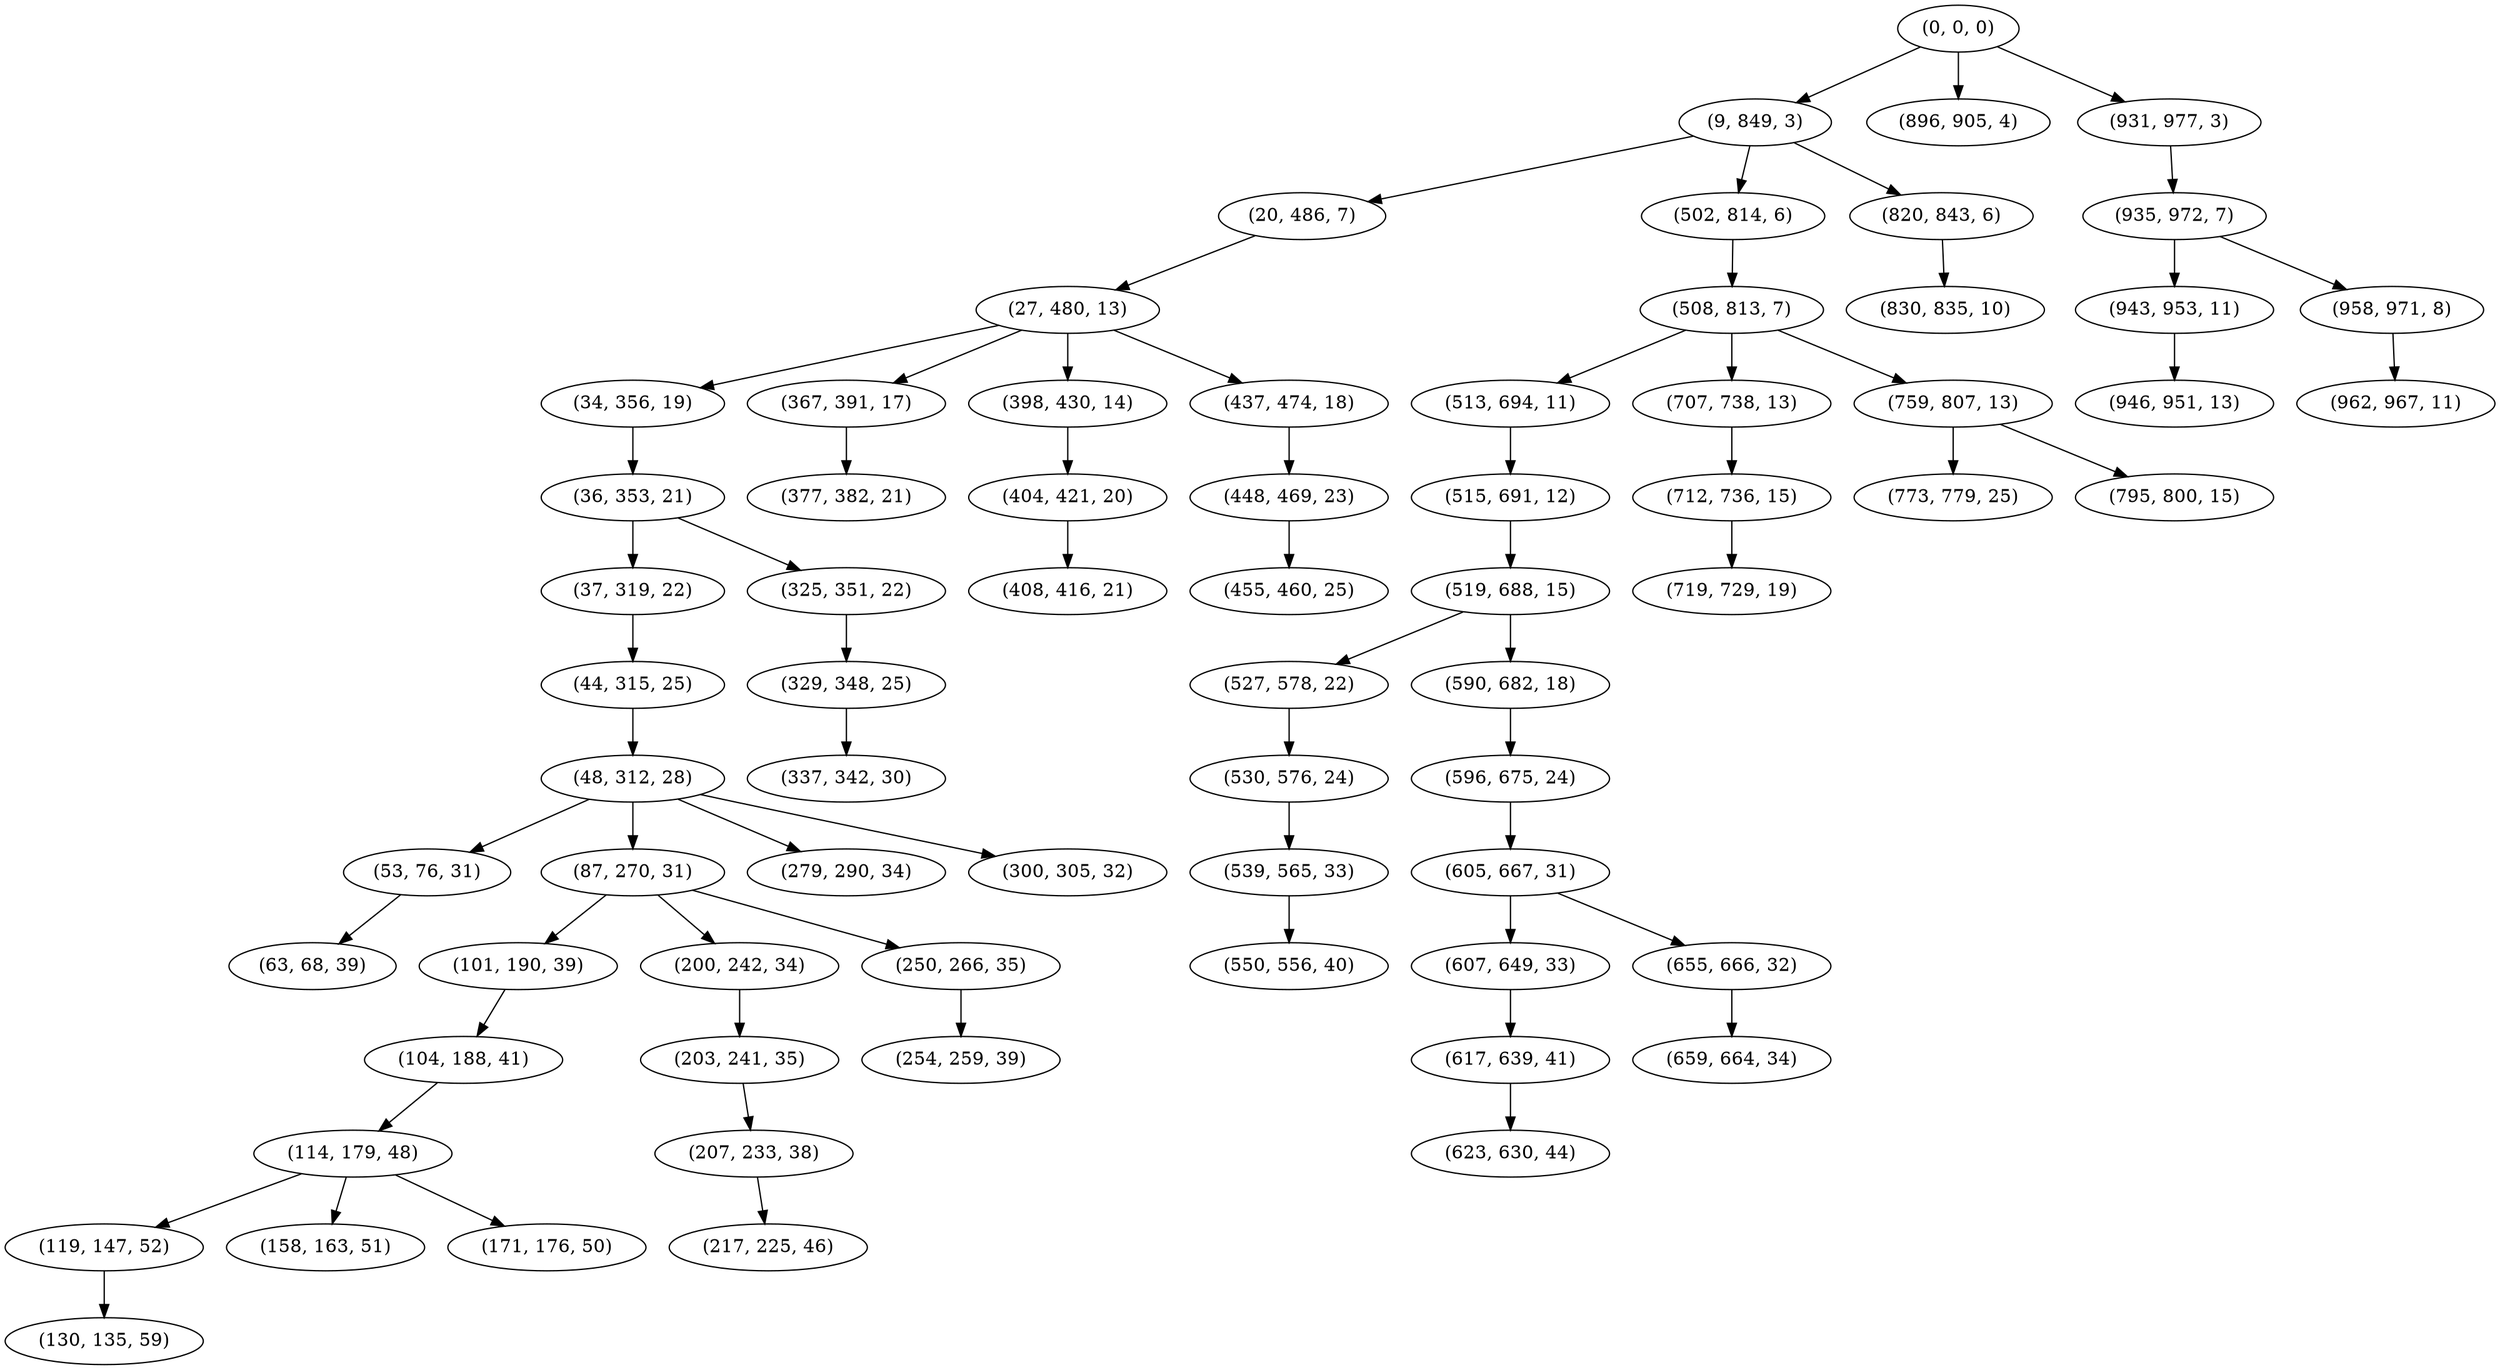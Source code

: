 digraph tree {
    "(0, 0, 0)";
    "(9, 849, 3)";
    "(20, 486, 7)";
    "(27, 480, 13)";
    "(34, 356, 19)";
    "(36, 353, 21)";
    "(37, 319, 22)";
    "(44, 315, 25)";
    "(48, 312, 28)";
    "(53, 76, 31)";
    "(63, 68, 39)";
    "(87, 270, 31)";
    "(101, 190, 39)";
    "(104, 188, 41)";
    "(114, 179, 48)";
    "(119, 147, 52)";
    "(130, 135, 59)";
    "(158, 163, 51)";
    "(171, 176, 50)";
    "(200, 242, 34)";
    "(203, 241, 35)";
    "(207, 233, 38)";
    "(217, 225, 46)";
    "(250, 266, 35)";
    "(254, 259, 39)";
    "(279, 290, 34)";
    "(300, 305, 32)";
    "(325, 351, 22)";
    "(329, 348, 25)";
    "(337, 342, 30)";
    "(367, 391, 17)";
    "(377, 382, 21)";
    "(398, 430, 14)";
    "(404, 421, 20)";
    "(408, 416, 21)";
    "(437, 474, 18)";
    "(448, 469, 23)";
    "(455, 460, 25)";
    "(502, 814, 6)";
    "(508, 813, 7)";
    "(513, 694, 11)";
    "(515, 691, 12)";
    "(519, 688, 15)";
    "(527, 578, 22)";
    "(530, 576, 24)";
    "(539, 565, 33)";
    "(550, 556, 40)";
    "(590, 682, 18)";
    "(596, 675, 24)";
    "(605, 667, 31)";
    "(607, 649, 33)";
    "(617, 639, 41)";
    "(623, 630, 44)";
    "(655, 666, 32)";
    "(659, 664, 34)";
    "(707, 738, 13)";
    "(712, 736, 15)";
    "(719, 729, 19)";
    "(759, 807, 13)";
    "(773, 779, 25)";
    "(795, 800, 15)";
    "(820, 843, 6)";
    "(830, 835, 10)";
    "(896, 905, 4)";
    "(931, 977, 3)";
    "(935, 972, 7)";
    "(943, 953, 11)";
    "(946, 951, 13)";
    "(958, 971, 8)";
    "(962, 967, 11)";
    "(0, 0, 0)" -> "(9, 849, 3)";
    "(0, 0, 0)" -> "(896, 905, 4)";
    "(0, 0, 0)" -> "(931, 977, 3)";
    "(9, 849, 3)" -> "(20, 486, 7)";
    "(9, 849, 3)" -> "(502, 814, 6)";
    "(9, 849, 3)" -> "(820, 843, 6)";
    "(20, 486, 7)" -> "(27, 480, 13)";
    "(27, 480, 13)" -> "(34, 356, 19)";
    "(27, 480, 13)" -> "(367, 391, 17)";
    "(27, 480, 13)" -> "(398, 430, 14)";
    "(27, 480, 13)" -> "(437, 474, 18)";
    "(34, 356, 19)" -> "(36, 353, 21)";
    "(36, 353, 21)" -> "(37, 319, 22)";
    "(36, 353, 21)" -> "(325, 351, 22)";
    "(37, 319, 22)" -> "(44, 315, 25)";
    "(44, 315, 25)" -> "(48, 312, 28)";
    "(48, 312, 28)" -> "(53, 76, 31)";
    "(48, 312, 28)" -> "(87, 270, 31)";
    "(48, 312, 28)" -> "(279, 290, 34)";
    "(48, 312, 28)" -> "(300, 305, 32)";
    "(53, 76, 31)" -> "(63, 68, 39)";
    "(87, 270, 31)" -> "(101, 190, 39)";
    "(87, 270, 31)" -> "(200, 242, 34)";
    "(87, 270, 31)" -> "(250, 266, 35)";
    "(101, 190, 39)" -> "(104, 188, 41)";
    "(104, 188, 41)" -> "(114, 179, 48)";
    "(114, 179, 48)" -> "(119, 147, 52)";
    "(114, 179, 48)" -> "(158, 163, 51)";
    "(114, 179, 48)" -> "(171, 176, 50)";
    "(119, 147, 52)" -> "(130, 135, 59)";
    "(200, 242, 34)" -> "(203, 241, 35)";
    "(203, 241, 35)" -> "(207, 233, 38)";
    "(207, 233, 38)" -> "(217, 225, 46)";
    "(250, 266, 35)" -> "(254, 259, 39)";
    "(325, 351, 22)" -> "(329, 348, 25)";
    "(329, 348, 25)" -> "(337, 342, 30)";
    "(367, 391, 17)" -> "(377, 382, 21)";
    "(398, 430, 14)" -> "(404, 421, 20)";
    "(404, 421, 20)" -> "(408, 416, 21)";
    "(437, 474, 18)" -> "(448, 469, 23)";
    "(448, 469, 23)" -> "(455, 460, 25)";
    "(502, 814, 6)" -> "(508, 813, 7)";
    "(508, 813, 7)" -> "(513, 694, 11)";
    "(508, 813, 7)" -> "(707, 738, 13)";
    "(508, 813, 7)" -> "(759, 807, 13)";
    "(513, 694, 11)" -> "(515, 691, 12)";
    "(515, 691, 12)" -> "(519, 688, 15)";
    "(519, 688, 15)" -> "(527, 578, 22)";
    "(519, 688, 15)" -> "(590, 682, 18)";
    "(527, 578, 22)" -> "(530, 576, 24)";
    "(530, 576, 24)" -> "(539, 565, 33)";
    "(539, 565, 33)" -> "(550, 556, 40)";
    "(590, 682, 18)" -> "(596, 675, 24)";
    "(596, 675, 24)" -> "(605, 667, 31)";
    "(605, 667, 31)" -> "(607, 649, 33)";
    "(605, 667, 31)" -> "(655, 666, 32)";
    "(607, 649, 33)" -> "(617, 639, 41)";
    "(617, 639, 41)" -> "(623, 630, 44)";
    "(655, 666, 32)" -> "(659, 664, 34)";
    "(707, 738, 13)" -> "(712, 736, 15)";
    "(712, 736, 15)" -> "(719, 729, 19)";
    "(759, 807, 13)" -> "(773, 779, 25)";
    "(759, 807, 13)" -> "(795, 800, 15)";
    "(820, 843, 6)" -> "(830, 835, 10)";
    "(931, 977, 3)" -> "(935, 972, 7)";
    "(935, 972, 7)" -> "(943, 953, 11)";
    "(935, 972, 7)" -> "(958, 971, 8)";
    "(943, 953, 11)" -> "(946, 951, 13)";
    "(958, 971, 8)" -> "(962, 967, 11)";
}
